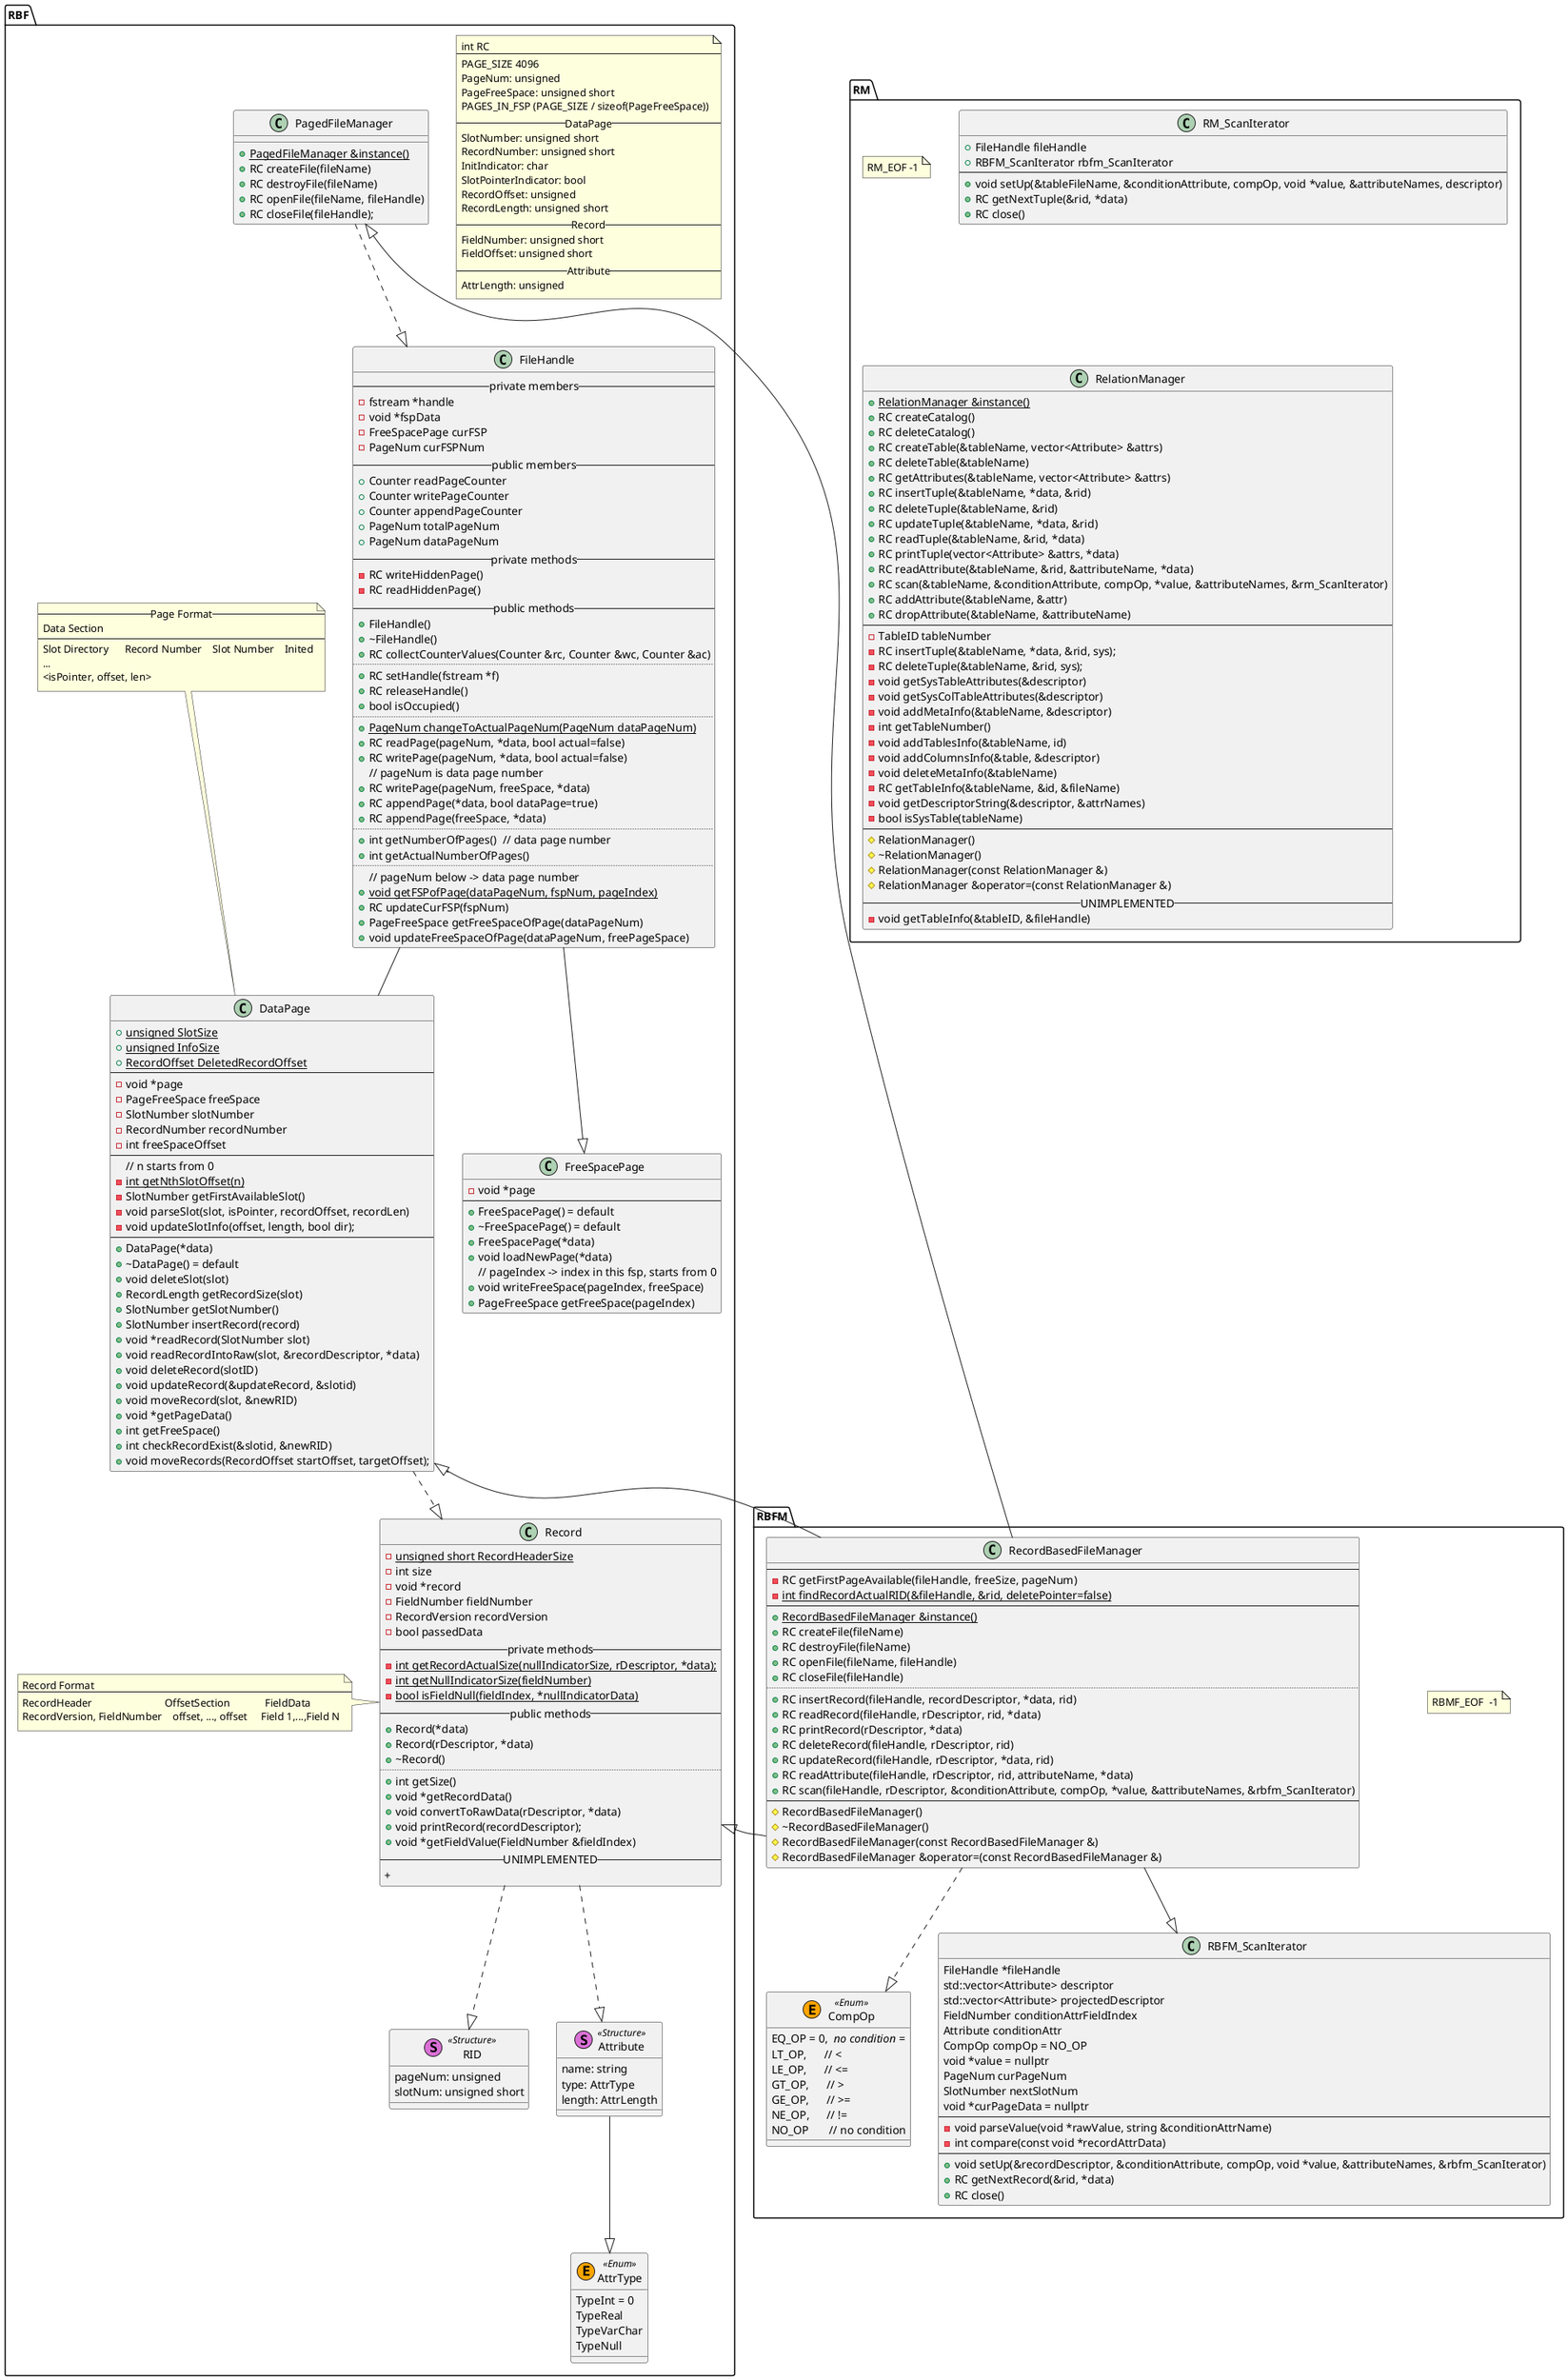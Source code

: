 @startuml

package RBF {

    note as N1
    int RC
    --
    PAGE_SIZE 4096
    PageNum: unsigned
    PageFreeSpace: unsigned short
    PAGES_IN_FSP (PAGE_SIZE / sizeof(PageFreeSpace))
    -- DataPage --
    SlotNumber: unsigned short
    RecordNumber: unsigned short
    InitIndicator: char
    SlotPointerIndicator: bool
    RecordOffset: unsigned
    RecordLength: unsigned short
    -- Record --
    FieldNumber: unsigned short
    FieldOffset: unsigned short
    -- Attribute --
    AttrLength: unsigned
    end note

    PagedFileManager ..|> FileHandle
    FileHandle --|> FreeSpacePage
    FileHandle -- DataPage
    DataPage ..|> Record

    class PagedFileManager {
        {static} +PagedFileManager &instance()
        +RC createFile(fileName)
        +RC destroyFile(fileName)
        +RC openFile(fileName, fileHandle)
        +RC closeFile(fileHandle);
    }

    class FileHandle {
        -- private members --
        -fstream *handle
        -void *fspData
        -FreeSpacePage curFSP
        -PageNum curFSPNum
        -- public members --
        +Counter readPageCounter
        +Counter writePageCounter
        +Counter appendPageCounter
        +PageNum totalPageNum
        +PageNum dataPageNum
        -- private methods --
        -RC writeHiddenPage()
        -RC readHiddenPage()
        -- public methods --
        +FileHandle()
        +~FileHandle()
        +RC collectCounterValues(Counter &rc, Counter &wc, Counter &ac)
        ..
        +RC setHandle(fstream *f)
        +RC releaseHandle()
        +bool isOccupied()
        ..
        {static} +PageNum changeToActualPageNum(PageNum dataPageNum)
        +RC readPage(pageNum, *data, bool actual=false)
        +RC writePage(pageNum, *data, bool actual=false)
        // pageNum is data page number
        +RC writePage(pageNum, freeSpace, *data)
        +RC appendPage(*data, bool dataPage=true)
        +RC appendPage(freeSpace, *data)
        ..
        +int getNumberOfPages()  // data page number
        +int getActualNumberOfPages()
        ..
        // pageNum below -> data page number
        {static} +void getFSPofPage(dataPageNum, fspNum, pageIndex)
        +RC updateCurFSP(fspNum)
        +PageFreeSpace getFreeSpaceOfPage(dataPageNum)
        +void updateFreeSpaceOfPage(dataPageNum, freePageSpace)
    }

    note top of DataPage
    -- Page Format --
    Data Section
    --
    Slot Directory      Record Number    Slot Number    Inited
    ...
    <isPointer, offset, len>
    end note

    class DataPage {
        {static} +unsigned SlotSize
        {static} +unsigned InfoSize
        {static} +RecordOffset DeletedRecordOffset
        --
        -void *page
        -PageFreeSpace freeSpace
        -SlotNumber slotNumber
        -RecordNumber recordNumber
        -int freeSpaceOffset
        --
        // n starts from 0
        -{static} int getNthSlotOffset(n)
        -SlotNumber getFirstAvailableSlot()
        -void parseSlot(slot, isPointer, recordOffset, recordLen)
        -void updateSlotInfo(offset, length, bool dir);
        --
        +DataPage(*data)
        +~DataPage() = default
        +void deleteSlot(slot)
        +RecordLength getRecordSize(slot)
        +SlotNumber getSlotNumber()
        +SlotNumber insertRecord(record)
        +void *readRecord(SlotNumber slot)
        +void readRecordIntoRaw(slot, &recordDescriptor, *data)
        +void deleteRecord(slotID)
        +void updateRecord(&updateRecord, &slotid)
        +void moveRecord(slot, &newRID)
        +void *getPageData()
        +int getFreeSpace()
        +int checkRecordExist(&slotid, &newRID)
        +void moveRecords(RecordOffset startOffset, targetOffset);
    }

    class FreeSpacePage {
        -void *page
        --
        +FreeSpacePage() = default
        +~FreeSpacePage() = default
        +FreeSpacePage(*data)
        +void loadNewPage(*data)
        // pageIndex -> index in this fsp, starts from 0
        +void writeFreeSpace(pageIndex, freeSpace)
        +PageFreeSpace getFreeSpace(pageIndex)
    }

    Record ..|> RID

    class RID <<(S,orchid) Structure>> {
        pageNum: unsigned
        slotNum: unsigned short
    }

    class AttrType <<(E, orange) Enum>> {
        TypeInt = 0
        TypeReal
        TypeVarChar
        TypeNull
    }

    Attribute --|>AttrType
    Record ..|> Attribute

    class Attribute <<(S, orchid) Structure>> {
        name: string
        type: AttrType
        length: AttrLength
    }

    class Record {
        {static} -unsigned short RecordHeaderSize
        -int size
        -void *record
        -FieldNumber fieldNumber
        -RecordVersion recordVersion
        -bool passedData
        -- private methods --
        {static} -int getRecordActualSize(nullIndicatorSize, rDescriptor, *data);
        {static} -int getNullIndicatorSize(fieldNumber)
        {static} -bool isFieldNull(fieldIndex, *nullIndicatorData)
        -- public methods --
        +Record(*data)
        +Record(rDescriptor, *data)
        +~Record()
        ..
        +int getSize()
        +void *getRecordData()
        +void convertToRawData(rDescriptor, *data)
        +void printRecord(recordDescriptor);
        +void *getFieldValue(FieldNumber &fieldIndex)
        -- UNIMPLEMENTED --
        +
    }

    note left of Record
    Record Format
    ----
    RecordHeader                           OffsetSection             FieldData
    RecordVersion, FieldNumber    offset, ..., offset     Field 1,...,Field N
    end note
}

package RBFM {

    note as N2
    RBMF_EOF  -1
    end note

    class CompOp<<(E, orange) Enum>> {
        EQ_OP = 0, // no condition// =
        LT_OP,      // <
        LE_OP,      // <=
        GT_OP,      // >
        GE_OP,      // >=
        NE_OP,      // !=
        NO_OP       // no condition
    }

    class RBFM_ScanIterator {
        FileHandle *fileHandle
        std::vector<Attribute> descriptor
        std::vector<Attribute> projectedDescriptor
        FieldNumber conditionAttrFieldIndex
        Attribute conditionAttr
        CompOp compOp = NO_OP
        void *value = nullptr
        PageNum curPageNum
        SlotNumber nextSlotNum
        void *curPageData = nullptr
        --
        -void parseValue(void *rawValue, string &conditionAttrName)
        -int compare(const void *recordAttrData)
        --
        +void setUp(&recordDescriptor, &conditionAttribute, compOp, void *value, &attributeNames, &rbfm_ScanIterator)
        +RC getNextRecord(&rid, *data)
        +RC close()
    }

    DataPage <|-- RecordBasedFileManager
    Record <|-- RecordBasedFileManager
    RecordBasedFileManager --|> PagedFileManager
    RecordBasedFileManager --|> RBFM_ScanIterator
    RecordBasedFileManager ..|> CompOp

    class RecordBasedFileManager {
        --
        -RC getFirstPageAvailable(fileHandle, freeSize, pageNum)
        {static} -int findRecordActualRID(&fileHandle, &rid, deletePointer=false)
        --
        {static} +RecordBasedFileManager &instance()
        +RC createFile(fileName)
        +RC destroyFile(fileName)
        +RC openFile(fileName, fileHandle)
        +RC closeFile(fileHandle)
        ..
        +RC insertRecord(fileHandle, recordDescriptor, *data, rid)
        +RC readRecord(fileHandle, rDescriptor, rid, *data)
        +RC printRecord(rDescriptor, *data)
        +RC deleteRecord(fileHandle, rDescriptor, rid)
        +RC updateRecord(fileHandle, rDescriptor, *data, rid)
        +RC readAttribute(fileHandle, rDescriptor, rid, attributeName, *data)
        +RC scan(fileHandle, rDescriptor, &conditionAttribute, compOp, *value, &attributeNames, &rbfm_ScanIterator)
        --
        #RecordBasedFileManager()
        #~RecordBasedFileManager()
        #RecordBasedFileManager(const RecordBasedFileManager &)
        #RecordBasedFileManager &operator=(const RecordBasedFileManager &)
    }

}

package RM {
    note as N3
    RM_EOF -1
    end note

    class RM_ScanIterator {
        +FileHandle fileHandle
        +RBFM_ScanIterator rbfm_ScanIterator
        --
        +void setUp(&tableFileName, &conditionAttribute, compOp, void *value, &attributeNames, descriptor)
        +RC getNextTuple(&rid, *data)
        +RC close()
    }

    class RelationManager {
        {static} +RelationManager &instance()
        +RC createCatalog()
        +RC deleteCatalog()
        +RC createTable(&tableName, vector<Attribute> &attrs)
        +RC deleteTable(&tableName)
        +RC getAttributes(&tableName, vector<Attribute> &attrs)
        +RC insertTuple(&tableName, *data, &rid)
        +RC deleteTuple(&tableName, &rid)
        +RC updateTuple(&tableName, *data, &rid)
        +RC readTuple(&tableName, &rid, *data)
        +RC printTuple(vector<Attribute> &attrs, *data)
        +RC readAttribute(&tableName, &rid, &attributeName, *data)
        +RC scan(&tableName, &conditionAttribute, compOp, *value, &attributeNames, &rm_ScanIterator)
        +RC addAttribute(&tableName, &attr)
        +RC dropAttribute(&tableName, &attributeName)
        --
        -TableID tableNumber
        -RC insertTuple(&tableName, *data, &rid, sys);
        -RC deleteTuple(&tableName, &rid, sys);
        -void getSysTableAttributes(&descriptor)
        -void getSysColTableAttributes(&descriptor)
        -void addMetaInfo(&tableName, &descriptor)
        -int getTableNumber()
        -void addTablesInfo(&tableName, id)
        -void addColumnsInfo(&table, &descriptor)
        -void deleteMetaInfo(&tableName)
        -RC getTableInfo(&tableName, &id, &fileName)
        -void getDescriptorString(&descriptor, &attrNames)
        -bool isSysTable(tableName)
        --
        #RelationManager()
        #~RelationManager()
        #RelationManager(const RelationManager &)
        #RelationManager &operator=(const RelationManager &)
        --UNIMPLEMENTED--
        -void getTableInfo(&tableID, &fileHandle)
    }
}


@enduml